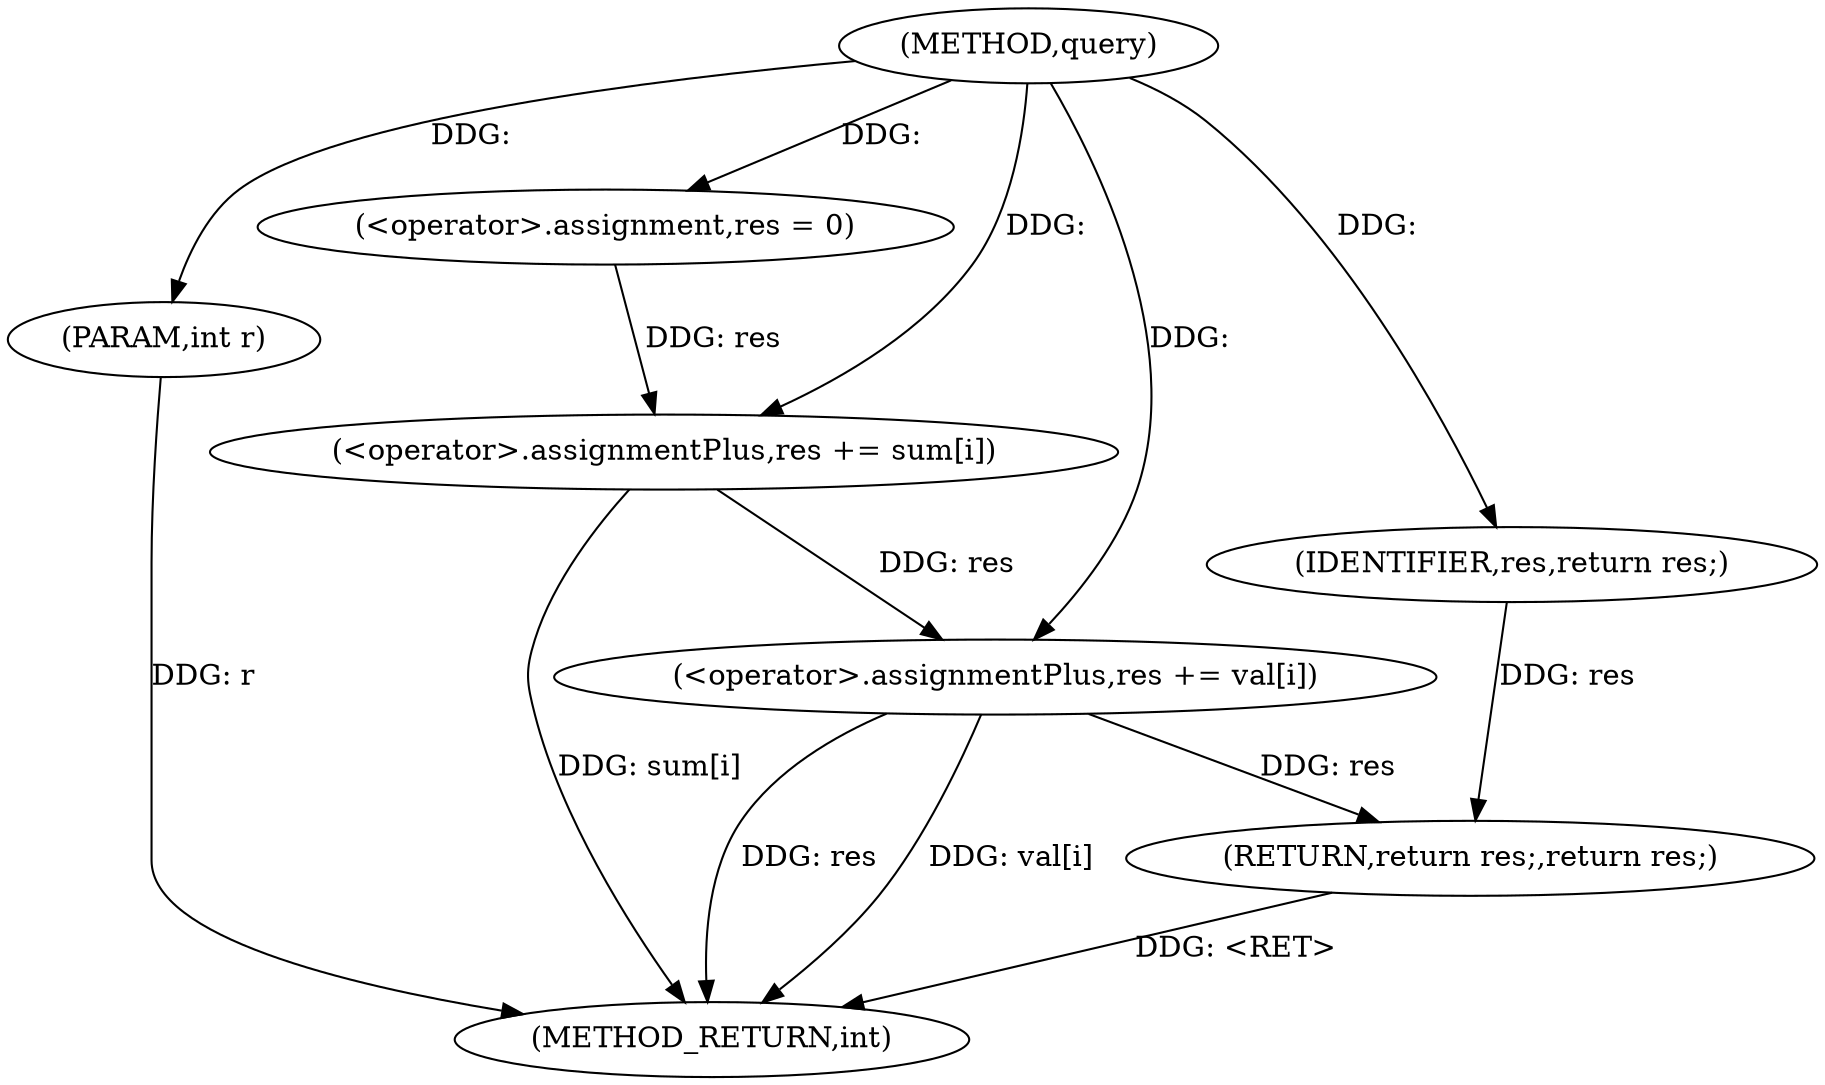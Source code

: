 digraph "query" {  
"1000346" [label = "(METHOD,query)" ]
"1000365" [label = "(METHOD_RETURN,int)" ]
"1000347" [label = "(PARAM,int r)" ]
"1000350" [label = "(<operator>.assignment,res = 0)" ]
"1000353" [label = "(<operator>.assignmentPlus,res += sum[i])" ]
"1000358" [label = "(<operator>.assignmentPlus,res += val[i])" ]
"1000363" [label = "(RETURN,return res;,return res;)" ]
"1000364" [label = "(IDENTIFIER,res,return res;)" ]
  "1000363" -> "1000365"  [ label = "DDG: <RET>"] 
  "1000347" -> "1000365"  [ label = "DDG: r"] 
  "1000353" -> "1000365"  [ label = "DDG: sum[i]"] 
  "1000358" -> "1000365"  [ label = "DDG: res"] 
  "1000358" -> "1000365"  [ label = "DDG: val[i]"] 
  "1000346" -> "1000347"  [ label = "DDG: "] 
  "1000346" -> "1000350"  [ label = "DDG: "] 
  "1000364" -> "1000363"  [ label = "DDG: res"] 
  "1000358" -> "1000363"  [ label = "DDG: res"] 
  "1000350" -> "1000353"  [ label = "DDG: res"] 
  "1000346" -> "1000353"  [ label = "DDG: "] 
  "1000353" -> "1000358"  [ label = "DDG: res"] 
  "1000346" -> "1000358"  [ label = "DDG: "] 
  "1000346" -> "1000364"  [ label = "DDG: "] 
}

